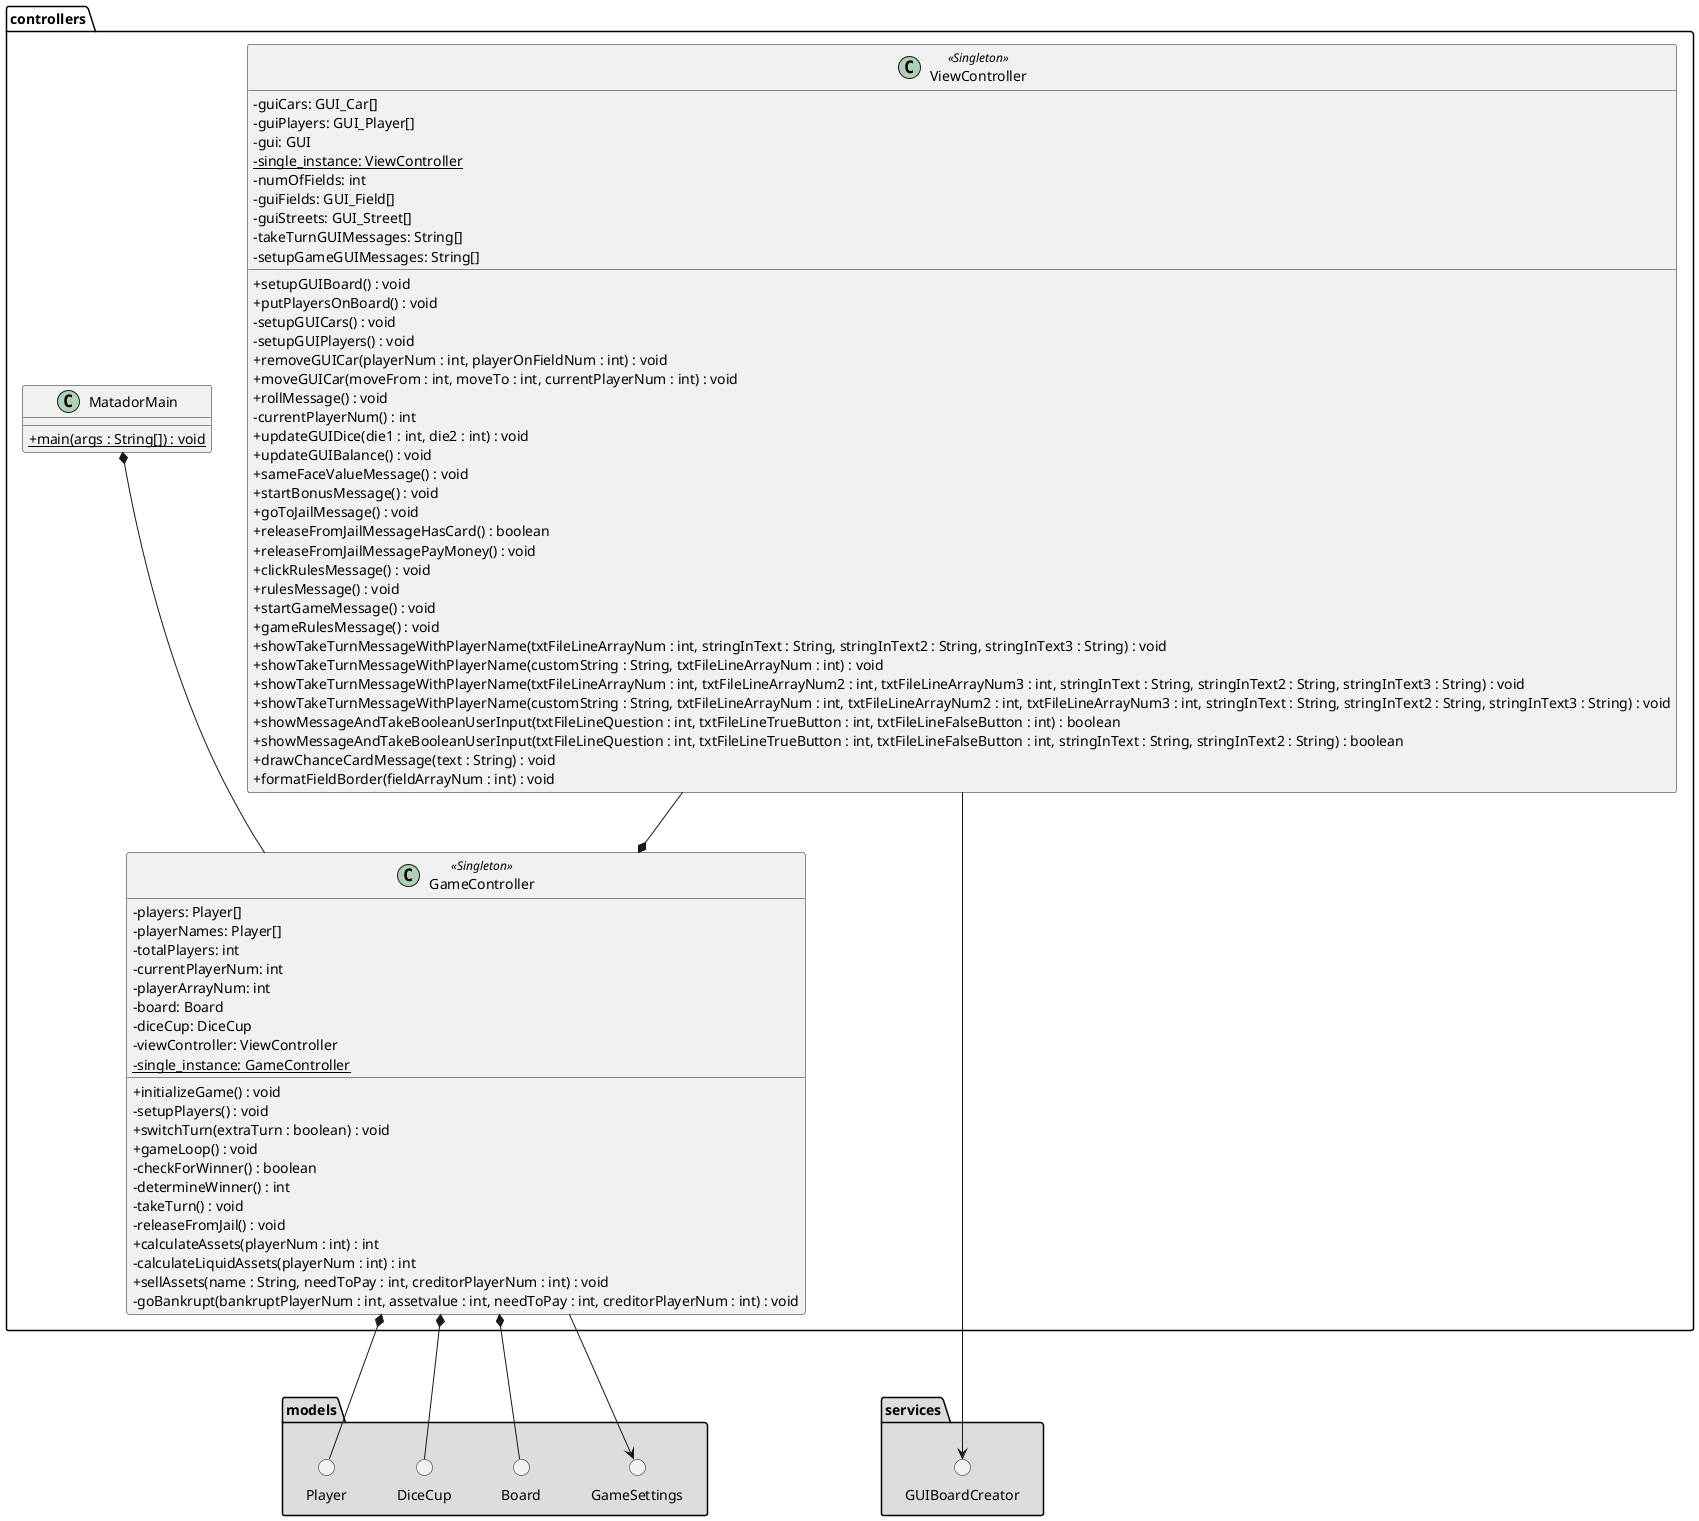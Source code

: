 @startuml
'https://plantuml.com/class-diagram
skinparam classAttributeIconSize 0

package controllers {

class MatadorMain {

    {static}+main(args : String[]) : void

}

class GameController <<Singleton>>{
    -players: Player[]
    -playerNames: Player[]
    -totalPlayers: int
    -currentPlayerNum: int
    -playerArrayNum: int
    -board: Board
    -diceCup: DiceCup
    -viewController: ViewController
    {static}-single_instance: GameController

    +initializeGame() : void
    -setupPlayers() : void
    +switchTurn(extraTurn : boolean) : void
    +gameLoop() : void
    -checkForWinner() : boolean
    -determineWinner() : int
    -takeTurn() : void
    -releaseFromJail() : void
    +calculateAssets(playerNum : int) : int
    -calculateLiquidAssets(playerNum : int) : int
    +sellAssets(name : String, needToPay : int, creditorPlayerNum : int) : void
    -goBankrupt(bankruptPlayerNum : int, assetvalue : int, needToPay : int, creditorPlayerNum : int) : void

}

'class GameSetupController {
'
'}

class ViewController <<Singleton>>{
    -guiCars: GUI_Car[]
    -guiPlayers: GUI_Player[]
    -gui: GUI
    {static}-single_instance: ViewController
    -numOfFields: int
    -guiFields: GUI_Field[]
    -guiStreets: GUI_Street[]
    -takeTurnGUIMessages: String[]
    -setupGameGUIMessages: String[]

    +setupGUIBoard() : void
    +putPlayersOnBoard() : void
    -setupGUICars() : void
    -setupGUIPlayers() : void
    +removeGUICar(playerNum : int, playerOnFieldNum : int) : void
    +moveGUICar(moveFrom : int, moveTo : int, currentPlayerNum : int) : void
    +rollMessage() : void
    -currentPlayerNum() : int
    +updateGUIDice(die1 : int, die2 : int) : void
    +updateGUIBalance() : void
    +sameFaceValueMessage() : void
    +startBonusMessage() : void
    +goToJailMessage() : void
    +releaseFromJailMessageHasCard() : boolean
    +releaseFromJailMessagePayMoney() : void
    +clickRulesMessage() : void
    +rulesMessage() : void
    +startGameMessage() : void
    +gameRulesMessage() : void
    +showTakeTurnMessageWithPlayerName(txtFileLineArrayNum : int, stringInText : String, stringInText2 : String, stringInText3 : String) : void
    +showTakeTurnMessageWithPlayerName(customString : String, txtFileLineArrayNum : int) : void
    +showTakeTurnMessageWithPlayerName(txtFileLineArrayNum : int, txtFileLineArrayNum2 : int, txtFileLineArrayNum3 : int, stringInText : String, stringInText2 : String, stringInText3 : String) : void
    +showTakeTurnMessageWithPlayerName(customString : String, txtFileLineArrayNum : int, txtFileLineArrayNum2 : int, txtFileLineArrayNum3 : int, stringInText : String, stringInText2 : String, stringInText3 : String) : void
    +showMessageAndTakeBooleanUserInput(txtFileLineQuestion : int, txtFileLineTrueButton : int, txtFileLineFalseButton : int) : boolean
    +showMessageAndTakeBooleanUserInput(txtFileLineQuestion : int, txtFileLineTrueButton : int, txtFileLineFalseButton : int, stringInText : String, stringInText2 : String) : boolean
    +drawChanceCardMessage(text : String) : void
    +formatFieldBorder(fieldArrayNum : int) : void

}

}

package models #DDDDDD {
() Player
() DiceCup
() Board
() GameSettings

}

package services #DDDDDD {
() GUIBoardCreator
}

MatadorMain *-- GameController
ViewController --* GameController
ViewController ----> GUIBoardCreator
GameController *--- Player
GameController *--- DiceCup
GameController *--- Board
GameController ---> GameSettings


@enduml